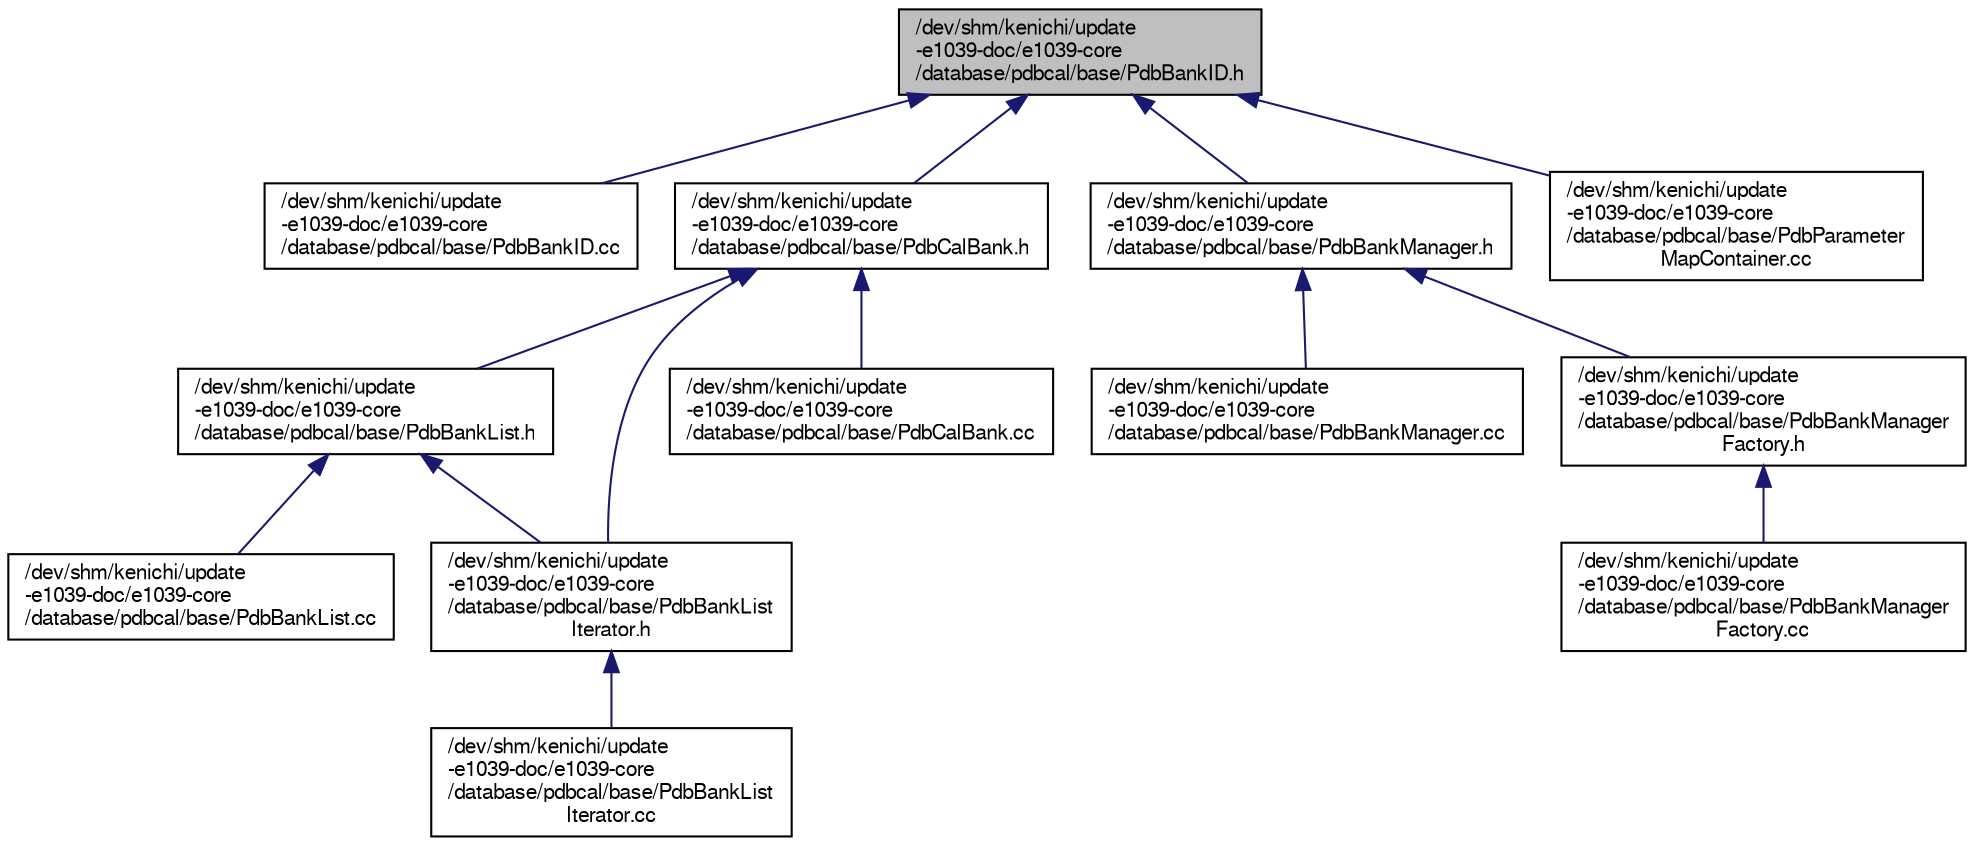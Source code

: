 digraph "/dev/shm/kenichi/update-e1039-doc/e1039-core/database/pdbcal/base/PdbBankID.h"
{
  bgcolor="transparent";
  edge [fontname="FreeSans",fontsize="10",labelfontname="FreeSans",labelfontsize="10"];
  node [fontname="FreeSans",fontsize="10",shape=record];
  Node1 [label="/dev/shm/kenichi/update\l-e1039-doc/e1039-core\l/database/pdbcal/base/PdbBankID.h",height=0.2,width=0.4,color="black", fillcolor="grey75", style="filled" fontcolor="black"];
  Node1 -> Node2 [dir="back",color="midnightblue",fontsize="10",style="solid",fontname="FreeSans"];
  Node2 [label="/dev/shm/kenichi/update\l-e1039-doc/e1039-core\l/database/pdbcal/base/PdbBankID.cc",height=0.2,width=0.4,color="black",URL="$df/d3f/PdbBankID_8cc.html"];
  Node1 -> Node3 [dir="back",color="midnightblue",fontsize="10",style="solid",fontname="FreeSans"];
  Node3 [label="/dev/shm/kenichi/update\l-e1039-doc/e1039-core\l/database/pdbcal/base/PdbCalBank.h",height=0.2,width=0.4,color="black",URL="$d7/d33/PdbCalBank_8h.html"];
  Node3 -> Node4 [dir="back",color="midnightblue",fontsize="10",style="solid",fontname="FreeSans"];
  Node4 [label="/dev/shm/kenichi/update\l-e1039-doc/e1039-core\l/database/pdbcal/base/PdbBankList.h",height=0.2,width=0.4,color="black",URL="$df/d1d/PdbBankList_8h.html"];
  Node4 -> Node5 [dir="back",color="midnightblue",fontsize="10",style="solid",fontname="FreeSans"];
  Node5 [label="/dev/shm/kenichi/update\l-e1039-doc/e1039-core\l/database/pdbcal/base/PdbBankList.cc",height=0.2,width=0.4,color="black",URL="$d6/d79/PdbBankList_8cc.html"];
  Node4 -> Node6 [dir="back",color="midnightblue",fontsize="10",style="solid",fontname="FreeSans"];
  Node6 [label="/dev/shm/kenichi/update\l-e1039-doc/e1039-core\l/database/pdbcal/base/PdbBankList\lIterator.h",height=0.2,width=0.4,color="black",URL="$df/dd7/PdbBankListIterator_8h.html"];
  Node6 -> Node7 [dir="back",color="midnightblue",fontsize="10",style="solid",fontname="FreeSans"];
  Node7 [label="/dev/shm/kenichi/update\l-e1039-doc/e1039-core\l/database/pdbcal/base/PdbBankList\lIterator.cc",height=0.2,width=0.4,color="black",URL="$d6/d54/PdbBankListIterator_8cc.html"];
  Node3 -> Node6 [dir="back",color="midnightblue",fontsize="10",style="solid",fontname="FreeSans"];
  Node3 -> Node8 [dir="back",color="midnightblue",fontsize="10",style="solid",fontname="FreeSans"];
  Node8 [label="/dev/shm/kenichi/update\l-e1039-doc/e1039-core\l/database/pdbcal/base/PdbCalBank.cc",height=0.2,width=0.4,color="black",URL="$d4/d27/PdbCalBank_8cc.html"];
  Node1 -> Node9 [dir="back",color="midnightblue",fontsize="10",style="solid",fontname="FreeSans"];
  Node9 [label="/dev/shm/kenichi/update\l-e1039-doc/e1039-core\l/database/pdbcal/base/PdbBankManager.h",height=0.2,width=0.4,color="black",URL="$d3/dd9/PdbBankManager_8h.html"];
  Node9 -> Node10 [dir="back",color="midnightblue",fontsize="10",style="solid",fontname="FreeSans"];
  Node10 [label="/dev/shm/kenichi/update\l-e1039-doc/e1039-core\l/database/pdbcal/base/PdbBankManager.cc",height=0.2,width=0.4,color="black",URL="$dc/d4f/PdbBankManager_8cc.html"];
  Node9 -> Node11 [dir="back",color="midnightblue",fontsize="10",style="solid",fontname="FreeSans"];
  Node11 [label="/dev/shm/kenichi/update\l-e1039-doc/e1039-core\l/database/pdbcal/base/PdbBankManager\lFactory.h",height=0.2,width=0.4,color="black",URL="$dd/d6b/PdbBankManagerFactory_8h.html"];
  Node11 -> Node12 [dir="back",color="midnightblue",fontsize="10",style="solid",fontname="FreeSans"];
  Node12 [label="/dev/shm/kenichi/update\l-e1039-doc/e1039-core\l/database/pdbcal/base/PdbBankManager\lFactory.cc",height=0.2,width=0.4,color="black",URL="$d9/dc8/PdbBankManagerFactory_8cc.html"];
  Node1 -> Node13 [dir="back",color="midnightblue",fontsize="10",style="solid",fontname="FreeSans"];
  Node13 [label="/dev/shm/kenichi/update\l-e1039-doc/e1039-core\l/database/pdbcal/base/PdbParameter\lMapContainer.cc",height=0.2,width=0.4,color="black",URL="$dc/d86/PdbParameterMapContainer_8cc.html"];
}
